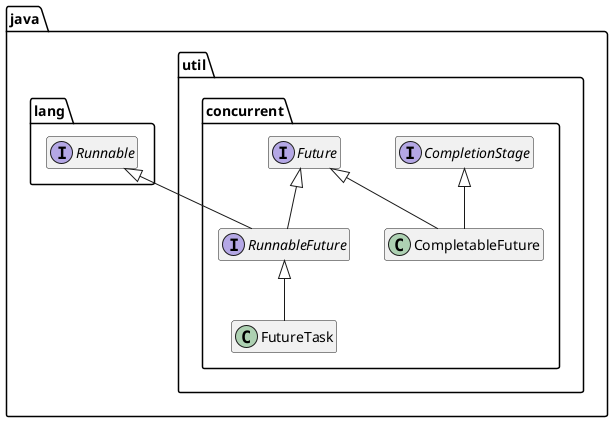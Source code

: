 @startuml

class java.util.concurrent.CompletableFuture {
}

interface java.util.concurrent.CompletionStage {
}

interface java.util.concurrent.Future {
}

class java.util.concurrent.FutureTask {
}

interface java.util.concurrent.RunnableFuture {
}

interface java.lang.Runnable {
}

java.util.concurrent.CompletableFuture -up-|>  java.util.concurrent.CompletionStage
java.util.concurrent.CompletableFuture -up-|>  java.util.concurrent.Future
java.util.concurrent.FutureTask -up-|>  java.util.concurrent.RunnableFuture
java.util.concurrent.RunnableFuture -up-|>  java.util.concurrent.Future
java.util.concurrent.RunnableFuture -up-|>  java.lang.Runnable

hide members

@enduml